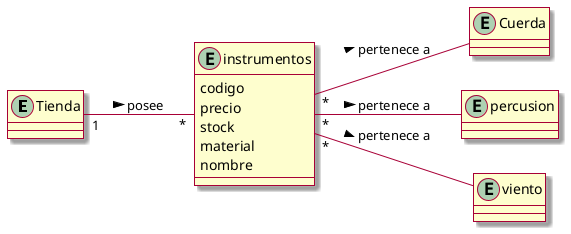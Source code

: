 @startuml
left to right direction
skin rose


entity Tienda

entity instrumentos{
codigo
precio
stock
material
nombre
}

entity Cuerda {

}

entity percusion {

}

entity viento {

}
Tienda "1" -- "*" instrumentos : posee >
instrumentos "*" --  Cuerda : pertenece a >
instrumentos "*" --  percusion : pertenece a >
instrumentos "*" --  viento : pertenece a >


@enduml